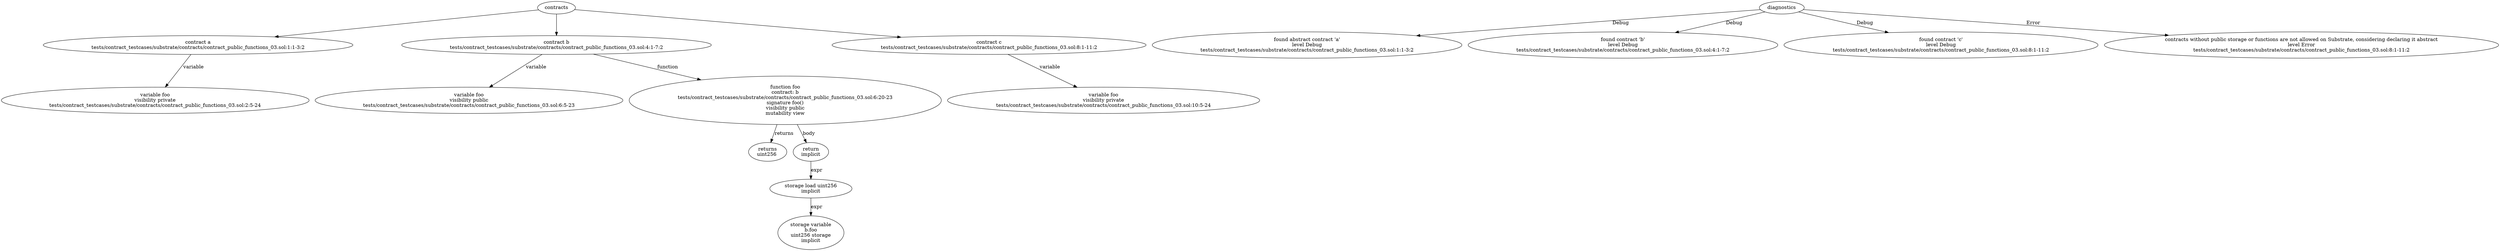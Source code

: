 strict digraph "tests/contract_testcases/substrate/contracts/contract_public_functions_03.sol" {
	contract [label="contract a\ntests/contract_testcases/substrate/contracts/contract_public_functions_03.sol:1:1-3:2"]
	var [label="variable foo\nvisibility private\ntests/contract_testcases/substrate/contracts/contract_public_functions_03.sol:2:5-24"]
	contract_3 [label="contract b\ntests/contract_testcases/substrate/contracts/contract_public_functions_03.sol:4:1-7:2"]
	var_4 [label="variable foo\nvisibility public\ntests/contract_testcases/substrate/contracts/contract_public_functions_03.sol:6:5-23"]
	foo [label="function foo\ncontract: b\ntests/contract_testcases/substrate/contracts/contract_public_functions_03.sol:6:20-23\nsignature foo()\nvisibility public\nmutability view"]
	returns [label="returns\nuint256 "]
	return [label="return\nimplicit"]
	storage_load [label="storage load uint256\nimplicit"]
	storage_var [label="storage variable\nb.foo\nuint256 storage\nimplicit"]
	contract_10 [label="contract c\ntests/contract_testcases/substrate/contracts/contract_public_functions_03.sol:8:1-11:2"]
	var_11 [label="variable foo\nvisibility private\ntests/contract_testcases/substrate/contracts/contract_public_functions_03.sol:10:5-24"]
	diagnostic [label="found abstract contract 'a'\nlevel Debug\ntests/contract_testcases/substrate/contracts/contract_public_functions_03.sol:1:1-3:2"]
	diagnostic_14 [label="found contract 'b'\nlevel Debug\ntests/contract_testcases/substrate/contracts/contract_public_functions_03.sol:4:1-7:2"]
	diagnostic_15 [label="found contract 'c'\nlevel Debug\ntests/contract_testcases/substrate/contracts/contract_public_functions_03.sol:8:1-11:2"]
	diagnostic_16 [label="contracts without public storage or functions are not allowed on Substrate, considering declaring it abstract\nlevel Error\ntests/contract_testcases/substrate/contracts/contract_public_functions_03.sol:8:1-11:2"]
	contracts -> contract
	contract -> var [label="variable"]
	contracts -> contract_3
	contract_3 -> var_4 [label="variable"]
	contract_3 -> foo [label="function"]
	foo -> returns [label="returns"]
	foo -> return [label="body"]
	return -> storage_load [label="expr"]
	storage_load -> storage_var [label="expr"]
	contracts -> contract_10
	contract_10 -> var_11 [label="variable"]
	diagnostics -> diagnostic [label="Debug"]
	diagnostics -> diagnostic_14 [label="Debug"]
	diagnostics -> diagnostic_15 [label="Debug"]
	diagnostics -> diagnostic_16 [label="Error"]
}
